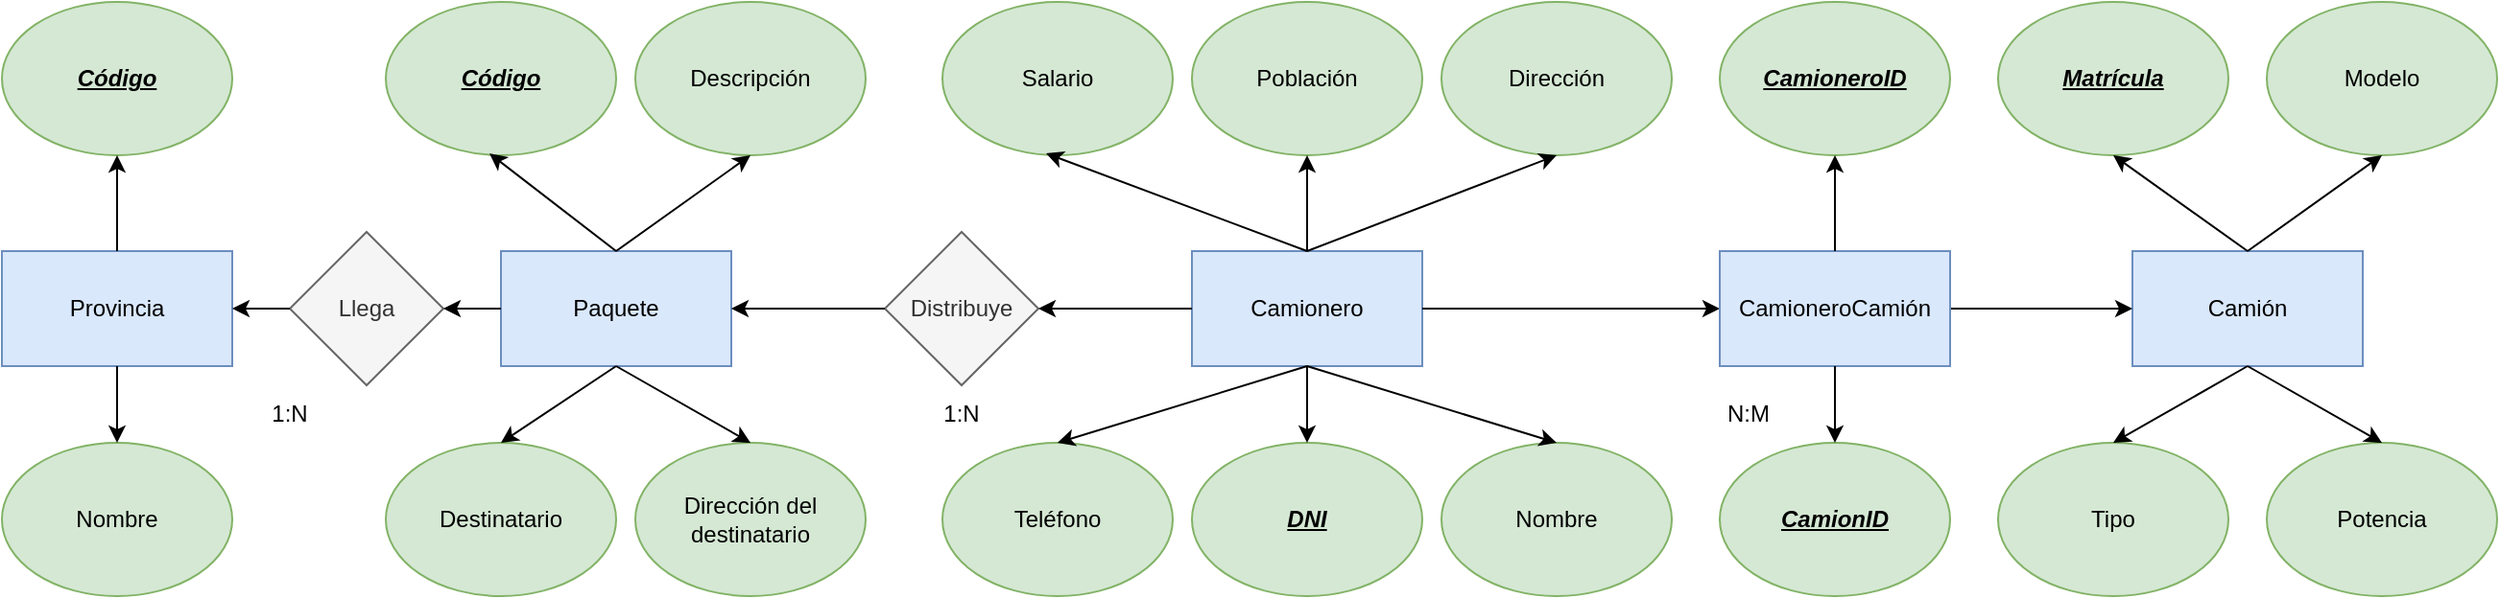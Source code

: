 <mxfile version="24.7.17">
  <diagram name="Page-1" id="ZufIBTcxjuJSeLiOCQ5U">
    <mxGraphModel dx="1763" dy="485" grid="1" gridSize="10" guides="1" tooltips="1" connect="1" arrows="1" fold="1" page="1" pageScale="1" pageWidth="850" pageHeight="1100" math="0" shadow="0">
      <root>
        <mxCell id="0" />
        <mxCell id="1" parent="0" />
        <mxCell id="un52fQZ92QlS_SPzwzZD-1" value="&lt;div&gt;Camionero&lt;/div&gt;" style="rounded=0;whiteSpace=wrap;html=1;fillColor=#dae8fc;strokeColor=#6c8ebf;" vertex="1" parent="1">
          <mxGeometry x="150" y="260" width="120" height="60" as="geometry" />
        </mxCell>
        <mxCell id="un52fQZ92QlS_SPzwzZD-2" value="DNI" style="ellipse;whiteSpace=wrap;html=1;fillColor=#d5e8d4;strokeColor=#82b366;fontStyle=7" vertex="1" parent="1">
          <mxGeometry x="150" y="360" width="120" height="80" as="geometry" />
        </mxCell>
        <mxCell id="un52fQZ92QlS_SPzwzZD-3" value="&lt;div&gt;Nombre&lt;/div&gt;" style="ellipse;whiteSpace=wrap;html=1;fillColor=#d5e8d4;strokeColor=#82b366;" vertex="1" parent="1">
          <mxGeometry x="280" y="360" width="120" height="80" as="geometry" />
        </mxCell>
        <mxCell id="un52fQZ92QlS_SPzwzZD-4" value="Teléfono" style="ellipse;whiteSpace=wrap;html=1;fillColor=#d5e8d4;strokeColor=#82b366;" vertex="1" parent="1">
          <mxGeometry x="20" y="360" width="120" height="80" as="geometry" />
        </mxCell>
        <mxCell id="un52fQZ92QlS_SPzwzZD-5" value="Dirección" style="ellipse;whiteSpace=wrap;html=1;fillColor=#d5e8d4;strokeColor=#82b366;" vertex="1" parent="1">
          <mxGeometry x="280" y="130" width="120" height="80" as="geometry" />
        </mxCell>
        <mxCell id="un52fQZ92QlS_SPzwzZD-6" value="Salario" style="ellipse;whiteSpace=wrap;html=1;fillColor=#d5e8d4;strokeColor=#82b366;" vertex="1" parent="1">
          <mxGeometry x="20" y="130" width="120" height="80" as="geometry" />
        </mxCell>
        <mxCell id="un52fQZ92QlS_SPzwzZD-7" value="Población" style="ellipse;whiteSpace=wrap;html=1;fillColor=#d5e8d4;strokeColor=#82b366;" vertex="1" parent="1">
          <mxGeometry x="150" y="130" width="120" height="80" as="geometry" />
        </mxCell>
        <mxCell id="un52fQZ92QlS_SPzwzZD-8" value="" style="endArrow=classic;html=1;rounded=0;exitX=0.5;exitY=0;exitDx=0;exitDy=0;entryX=0.45;entryY=0.988;entryDx=0;entryDy=0;entryPerimeter=0;" edge="1" parent="1" source="un52fQZ92QlS_SPzwzZD-1" target="un52fQZ92QlS_SPzwzZD-6">
          <mxGeometry width="50" height="50" relative="1" as="geometry">
            <mxPoint x="400" y="320" as="sourcePoint" />
            <mxPoint x="450" y="270" as="targetPoint" />
          </mxGeometry>
        </mxCell>
        <mxCell id="un52fQZ92QlS_SPzwzZD-9" value="" style="endArrow=classic;html=1;rounded=0;exitX=0.5;exitY=0;exitDx=0;exitDy=0;entryX=0.5;entryY=1;entryDx=0;entryDy=0;" edge="1" parent="1" source="un52fQZ92QlS_SPzwzZD-1" target="un52fQZ92QlS_SPzwzZD-7">
          <mxGeometry width="50" height="50" relative="1" as="geometry">
            <mxPoint x="400" y="320" as="sourcePoint" />
            <mxPoint x="450" y="270" as="targetPoint" />
          </mxGeometry>
        </mxCell>
        <mxCell id="un52fQZ92QlS_SPzwzZD-10" value="" style="endArrow=classic;html=1;rounded=0;exitX=0.5;exitY=0;exitDx=0;exitDy=0;entryX=0.5;entryY=1;entryDx=0;entryDy=0;" edge="1" parent="1" source="un52fQZ92QlS_SPzwzZD-1" target="un52fQZ92QlS_SPzwzZD-5">
          <mxGeometry width="50" height="50" relative="1" as="geometry">
            <mxPoint x="400" y="320" as="sourcePoint" />
            <mxPoint x="450" y="270" as="targetPoint" />
          </mxGeometry>
        </mxCell>
        <mxCell id="un52fQZ92QlS_SPzwzZD-11" value="" style="endArrow=classic;html=1;rounded=0;exitX=0.5;exitY=1;exitDx=0;exitDy=0;entryX=0.5;entryY=0;entryDx=0;entryDy=0;" edge="1" parent="1" source="un52fQZ92QlS_SPzwzZD-1" target="un52fQZ92QlS_SPzwzZD-4">
          <mxGeometry width="50" height="50" relative="1" as="geometry">
            <mxPoint x="400" y="320" as="sourcePoint" />
            <mxPoint x="450" y="270" as="targetPoint" />
          </mxGeometry>
        </mxCell>
        <mxCell id="un52fQZ92QlS_SPzwzZD-12" value="" style="endArrow=classic;html=1;rounded=0;exitX=0.5;exitY=1;exitDx=0;exitDy=0;entryX=0.5;entryY=0;entryDx=0;entryDy=0;" edge="1" parent="1" source="un52fQZ92QlS_SPzwzZD-1" target="un52fQZ92QlS_SPzwzZD-2">
          <mxGeometry width="50" height="50" relative="1" as="geometry">
            <mxPoint x="400" y="320" as="sourcePoint" />
            <mxPoint x="450" y="270" as="targetPoint" />
          </mxGeometry>
        </mxCell>
        <mxCell id="un52fQZ92QlS_SPzwzZD-13" value="" style="endArrow=classic;html=1;rounded=0;exitX=0.5;exitY=1;exitDx=0;exitDy=0;entryX=0.5;entryY=0;entryDx=0;entryDy=0;" edge="1" parent="1" source="un52fQZ92QlS_SPzwzZD-1" target="un52fQZ92QlS_SPzwzZD-3">
          <mxGeometry width="50" height="50" relative="1" as="geometry">
            <mxPoint x="400" y="320" as="sourcePoint" />
            <mxPoint x="450" y="270" as="targetPoint" />
          </mxGeometry>
        </mxCell>
        <mxCell id="un52fQZ92QlS_SPzwzZD-25" value="Paquete" style="rounded=0;whiteSpace=wrap;html=1;fillColor=#dae8fc;strokeColor=#6c8ebf;" vertex="1" parent="1">
          <mxGeometry x="-210" y="260" width="120" height="60" as="geometry" />
        </mxCell>
        <mxCell id="un52fQZ92QlS_SPzwzZD-26" value="Dirección del destinatario" style="ellipse;whiteSpace=wrap;html=1;fillColor=#d5e8d4;strokeColor=#82b366;" vertex="1" parent="1">
          <mxGeometry x="-140" y="360" width="120" height="80" as="geometry" />
        </mxCell>
        <mxCell id="un52fQZ92QlS_SPzwzZD-28" value="Destinatario" style="ellipse;whiteSpace=wrap;html=1;fillColor=#d5e8d4;strokeColor=#82b366;" vertex="1" parent="1">
          <mxGeometry x="-270" y="360" width="120" height="80" as="geometry" />
        </mxCell>
        <mxCell id="un52fQZ92QlS_SPzwzZD-30" value="Código" style="ellipse;whiteSpace=wrap;html=1;fillColor=#d5e8d4;strokeColor=#82b366;fontStyle=7" vertex="1" parent="1">
          <mxGeometry x="-270" y="130" width="120" height="80" as="geometry" />
        </mxCell>
        <mxCell id="un52fQZ92QlS_SPzwzZD-31" value="Descripción" style="ellipse;whiteSpace=wrap;html=1;fillColor=#d5e8d4;strokeColor=#82b366;" vertex="1" parent="1">
          <mxGeometry x="-140" y="130" width="120" height="80" as="geometry" />
        </mxCell>
        <mxCell id="un52fQZ92QlS_SPzwzZD-32" value="" style="endArrow=classic;html=1;rounded=0;exitX=0.5;exitY=0;exitDx=0;exitDy=0;entryX=0.45;entryY=0.988;entryDx=0;entryDy=0;entryPerimeter=0;" edge="1" parent="1" source="un52fQZ92QlS_SPzwzZD-25" target="un52fQZ92QlS_SPzwzZD-30">
          <mxGeometry width="50" height="50" relative="1" as="geometry">
            <mxPoint x="110" y="320" as="sourcePoint" />
            <mxPoint x="160" y="270" as="targetPoint" />
          </mxGeometry>
        </mxCell>
        <mxCell id="un52fQZ92QlS_SPzwzZD-33" value="" style="endArrow=classic;html=1;rounded=0;exitX=0.5;exitY=0;exitDx=0;exitDy=0;entryX=0.5;entryY=1;entryDx=0;entryDy=0;" edge="1" parent="1" source="un52fQZ92QlS_SPzwzZD-25" target="un52fQZ92QlS_SPzwzZD-31">
          <mxGeometry width="50" height="50" relative="1" as="geometry">
            <mxPoint x="110" y="320" as="sourcePoint" />
            <mxPoint x="160" y="270" as="targetPoint" />
          </mxGeometry>
        </mxCell>
        <mxCell id="un52fQZ92QlS_SPzwzZD-35" value="" style="endArrow=classic;html=1;rounded=0;exitX=0.5;exitY=1;exitDx=0;exitDy=0;entryX=0.5;entryY=0;entryDx=0;entryDy=0;" edge="1" parent="1" source="un52fQZ92QlS_SPzwzZD-25" target="un52fQZ92QlS_SPzwzZD-28">
          <mxGeometry width="50" height="50" relative="1" as="geometry">
            <mxPoint x="110" y="320" as="sourcePoint" />
            <mxPoint x="160" y="270" as="targetPoint" />
          </mxGeometry>
        </mxCell>
        <mxCell id="un52fQZ92QlS_SPzwzZD-36" value="" style="endArrow=classic;html=1;rounded=0;exitX=0.5;exitY=1;exitDx=0;exitDy=0;entryX=0.5;entryY=0;entryDx=0;entryDy=0;" edge="1" parent="1" source="un52fQZ92QlS_SPzwzZD-25" target="un52fQZ92QlS_SPzwzZD-26">
          <mxGeometry width="50" height="50" relative="1" as="geometry">
            <mxPoint x="110" y="320" as="sourcePoint" />
            <mxPoint x="160" y="270" as="targetPoint" />
          </mxGeometry>
        </mxCell>
        <mxCell id="un52fQZ92QlS_SPzwzZD-58" value="Provincia" style="rounded=0;whiteSpace=wrap;html=1;fillColor=#dae8fc;strokeColor=#6c8ebf;" vertex="1" parent="1">
          <mxGeometry x="-470" y="260" width="120" height="60" as="geometry" />
        </mxCell>
        <mxCell id="un52fQZ92QlS_SPzwzZD-60" value="Nombre" style="ellipse;whiteSpace=wrap;html=1;fillColor=#d5e8d4;strokeColor=#82b366;" vertex="1" parent="1">
          <mxGeometry x="-470" y="360" width="120" height="80" as="geometry" />
        </mxCell>
        <mxCell id="un52fQZ92QlS_SPzwzZD-61" value="Código" style="ellipse;whiteSpace=wrap;html=1;fillColor=#d5e8d4;strokeColor=#82b366;fontStyle=7" vertex="1" parent="1">
          <mxGeometry x="-470" y="130" width="120" height="80" as="geometry" />
        </mxCell>
        <mxCell id="un52fQZ92QlS_SPzwzZD-63" value="" style="endArrow=classic;html=1;rounded=0;exitX=0.5;exitY=0;exitDx=0;exitDy=0;entryX=0.5;entryY=1;entryDx=0;entryDy=0;" edge="1" parent="1" source="un52fQZ92QlS_SPzwzZD-58" target="un52fQZ92QlS_SPzwzZD-61">
          <mxGeometry width="50" height="50" relative="1" as="geometry">
            <mxPoint x="-150" y="320" as="sourcePoint" />
            <mxPoint x="-100" y="270" as="targetPoint" />
          </mxGeometry>
        </mxCell>
        <mxCell id="un52fQZ92QlS_SPzwzZD-65" value="" style="endArrow=classic;html=1;rounded=0;exitX=0.5;exitY=1;exitDx=0;exitDy=0;entryX=0.5;entryY=0;entryDx=0;entryDy=0;" edge="1" parent="1" source="un52fQZ92QlS_SPzwzZD-58" target="un52fQZ92QlS_SPzwzZD-60">
          <mxGeometry width="50" height="50" relative="1" as="geometry">
            <mxPoint x="-150" y="320" as="sourcePoint" />
            <mxPoint x="-100" y="270" as="targetPoint" />
          </mxGeometry>
        </mxCell>
        <mxCell id="un52fQZ92QlS_SPzwzZD-67" value="&lt;div&gt;Camión&lt;/div&gt;" style="rounded=0;whiteSpace=wrap;html=1;fillColor=#dae8fc;strokeColor=#6c8ebf;" vertex="1" parent="1">
          <mxGeometry x="640" y="260" width="120" height="60" as="geometry" />
        </mxCell>
        <mxCell id="un52fQZ92QlS_SPzwzZD-68" value="&lt;div&gt;Potencia&lt;/div&gt;" style="ellipse;whiteSpace=wrap;html=1;fillColor=#d5e8d4;strokeColor=#82b366;" vertex="1" parent="1">
          <mxGeometry x="710" y="360" width="120" height="80" as="geometry" />
        </mxCell>
        <mxCell id="un52fQZ92QlS_SPzwzZD-70" value="Tipo" style="ellipse;whiteSpace=wrap;html=1;fillColor=#d5e8d4;strokeColor=#82b366;" vertex="1" parent="1">
          <mxGeometry x="570" y="360" width="120" height="80" as="geometry" />
        </mxCell>
        <mxCell id="un52fQZ92QlS_SPzwzZD-72" value="Matrícula" style="ellipse;whiteSpace=wrap;html=1;fillColor=#d5e8d4;strokeColor=#82b366;fontStyle=7" vertex="1" parent="1">
          <mxGeometry x="570" y="130" width="120" height="80" as="geometry" />
        </mxCell>
        <mxCell id="un52fQZ92QlS_SPzwzZD-73" value="&lt;div&gt;Modelo&lt;/div&gt;" style="ellipse;whiteSpace=wrap;html=1;fillColor=#d5e8d4;strokeColor=#82b366;" vertex="1" parent="1">
          <mxGeometry x="710" y="130" width="120" height="80" as="geometry" />
        </mxCell>
        <mxCell id="un52fQZ92QlS_SPzwzZD-74" value="" style="endArrow=classic;html=1;rounded=0;exitX=0.5;exitY=0;exitDx=0;exitDy=0;entryX=0.5;entryY=1;entryDx=0;entryDy=0;" edge="1" parent="1" source="un52fQZ92QlS_SPzwzZD-67" target="un52fQZ92QlS_SPzwzZD-72">
          <mxGeometry width="50" height="50" relative="1" as="geometry">
            <mxPoint x="890" y="320" as="sourcePoint" />
            <mxPoint x="564.0" y="209.04" as="targetPoint" />
          </mxGeometry>
        </mxCell>
        <mxCell id="un52fQZ92QlS_SPzwzZD-75" value="" style="endArrow=classic;html=1;rounded=0;exitX=0.5;exitY=0;exitDx=0;exitDy=0;entryX=0.5;entryY=1;entryDx=0;entryDy=0;" edge="1" parent="1" source="un52fQZ92QlS_SPzwzZD-67" target="un52fQZ92QlS_SPzwzZD-73">
          <mxGeometry width="50" height="50" relative="1" as="geometry">
            <mxPoint x="890" y="320" as="sourcePoint" />
            <mxPoint x="940" y="270" as="targetPoint" />
          </mxGeometry>
        </mxCell>
        <mxCell id="un52fQZ92QlS_SPzwzZD-77" value="" style="endArrow=classic;html=1;rounded=0;exitX=0.5;exitY=1;exitDx=0;exitDy=0;entryX=0.5;entryY=0;entryDx=0;entryDy=0;" edge="1" parent="1" source="un52fQZ92QlS_SPzwzZD-67" target="un52fQZ92QlS_SPzwzZD-70">
          <mxGeometry width="50" height="50" relative="1" as="geometry">
            <mxPoint x="890" y="320" as="sourcePoint" />
            <mxPoint x="570" y="360" as="targetPoint" />
          </mxGeometry>
        </mxCell>
        <mxCell id="un52fQZ92QlS_SPzwzZD-78" value="" style="endArrow=classic;html=1;rounded=0;exitX=0.5;exitY=1;exitDx=0;exitDy=0;entryX=0.5;entryY=0;entryDx=0;entryDy=0;" edge="1" parent="1" source="un52fQZ92QlS_SPzwzZD-67" target="un52fQZ92QlS_SPzwzZD-68">
          <mxGeometry width="50" height="50" relative="1" as="geometry">
            <mxPoint x="890" y="320" as="sourcePoint" />
            <mxPoint x="940" y="270" as="targetPoint" />
          </mxGeometry>
        </mxCell>
        <mxCell id="un52fQZ92QlS_SPzwzZD-81" value="" style="endArrow=classic;html=1;rounded=0;exitX=1;exitY=0.5;exitDx=0;exitDy=0;entryX=0;entryY=0.5;entryDx=0;entryDy=0;" edge="1" parent="1" source="un52fQZ92QlS_SPzwzZD-1" target="un52fQZ92QlS_SPzwzZD-135">
          <mxGeometry width="50" height="50" relative="1" as="geometry">
            <mxPoint x="380" y="370" as="sourcePoint" />
            <mxPoint x="350" y="290" as="targetPoint" />
          </mxGeometry>
        </mxCell>
        <mxCell id="un52fQZ92QlS_SPzwzZD-82" value="" style="endArrow=classic;html=1;rounded=0;entryX=0;entryY=0.5;entryDx=0;entryDy=0;exitX=1;exitY=0.5;exitDx=0;exitDy=0;" edge="1" parent="1" source="un52fQZ92QlS_SPzwzZD-135" target="un52fQZ92QlS_SPzwzZD-67">
          <mxGeometry width="50" height="50" relative="1" as="geometry">
            <mxPoint x="700" y="295" as="sourcePoint" />
            <mxPoint x="650" y="325" as="targetPoint" />
          </mxGeometry>
        </mxCell>
        <mxCell id="un52fQZ92QlS_SPzwzZD-85" value="Distribuye" style="rhombus;whiteSpace=wrap;html=1;fillColor=#f5f5f5;fontColor=#333333;strokeColor=#666666;" vertex="1" parent="1">
          <mxGeometry x="-10" y="250" width="80" height="80" as="geometry" />
        </mxCell>
        <mxCell id="un52fQZ92QlS_SPzwzZD-86" value="" style="endArrow=classic;html=1;rounded=0;exitX=0;exitY=0.5;exitDx=0;exitDy=0;entryX=1;entryY=0.5;entryDx=0;entryDy=0;" edge="1" parent="1" source="un52fQZ92QlS_SPzwzZD-1" target="un52fQZ92QlS_SPzwzZD-85">
          <mxGeometry width="50" height="50" relative="1" as="geometry">
            <mxPoint x="-140" y="350" as="sourcePoint" />
            <mxPoint x="-90" y="300" as="targetPoint" />
          </mxGeometry>
        </mxCell>
        <mxCell id="un52fQZ92QlS_SPzwzZD-87" value="" style="endArrow=classic;html=1;rounded=0;entryX=1;entryY=0.5;entryDx=0;entryDy=0;exitX=0;exitY=0.5;exitDx=0;exitDy=0;" edge="1" parent="1" source="un52fQZ92QlS_SPzwzZD-85" target="un52fQZ92QlS_SPzwzZD-25">
          <mxGeometry width="50" height="50" relative="1" as="geometry">
            <mxPoint x="-140" y="350" as="sourcePoint" />
            <mxPoint x="-90" y="300" as="targetPoint" />
          </mxGeometry>
        </mxCell>
        <mxCell id="un52fQZ92QlS_SPzwzZD-96" value="Llega" style="rhombus;whiteSpace=wrap;html=1;fillColor=#f5f5f5;fontColor=#333333;strokeColor=#666666;" vertex="1" parent="1">
          <mxGeometry x="-320" y="250" width="80" height="80" as="geometry" />
        </mxCell>
        <mxCell id="un52fQZ92QlS_SPzwzZD-97" value="" style="endArrow=classic;html=1;rounded=0;entryX=1;entryY=0.5;entryDx=0;entryDy=0;exitX=0;exitY=0.5;exitDx=0;exitDy=0;" edge="1" parent="1" source="un52fQZ92QlS_SPzwzZD-25" target="un52fQZ92QlS_SPzwzZD-96">
          <mxGeometry width="50" height="50" relative="1" as="geometry">
            <mxPoint x="-290" y="380" as="sourcePoint" />
            <mxPoint x="-240" y="330" as="targetPoint" />
          </mxGeometry>
        </mxCell>
        <mxCell id="un52fQZ92QlS_SPzwzZD-99" value="" style="endArrow=classic;html=1;rounded=0;exitX=0;exitY=0.5;exitDx=0;exitDy=0;entryX=1;entryY=0.5;entryDx=0;entryDy=0;" edge="1" parent="1" source="un52fQZ92QlS_SPzwzZD-96" target="un52fQZ92QlS_SPzwzZD-58">
          <mxGeometry width="50" height="50" relative="1" as="geometry">
            <mxPoint x="-290" y="380" as="sourcePoint" />
            <mxPoint x="-240" y="330" as="targetPoint" />
          </mxGeometry>
        </mxCell>
        <mxCell id="un52fQZ92QlS_SPzwzZD-108" value="1:N" style="text;html=1;align=center;verticalAlign=middle;whiteSpace=wrap;rounded=0;" vertex="1" parent="1">
          <mxGeometry y="330" width="60" height="30" as="geometry" />
        </mxCell>
        <mxCell id="un52fQZ92QlS_SPzwzZD-109" value="N:M" style="text;html=1;align=center;verticalAlign=middle;whiteSpace=wrap;rounded=0;" vertex="1" parent="1">
          <mxGeometry x="410" y="330" width="60" height="30" as="geometry" />
        </mxCell>
        <mxCell id="un52fQZ92QlS_SPzwzZD-134" value="1:N" style="text;html=1;align=center;verticalAlign=middle;whiteSpace=wrap;rounded=0;" vertex="1" parent="1">
          <mxGeometry x="-350" y="330" width="60" height="30" as="geometry" />
        </mxCell>
        <mxCell id="un52fQZ92QlS_SPzwzZD-135" value="&lt;div&gt;CamioneroCamión&lt;/div&gt;" style="rounded=0;whiteSpace=wrap;html=1;fillColor=#dae8fc;strokeColor=#6c8ebf;" vertex="1" parent="1">
          <mxGeometry x="425" y="260" width="120" height="60" as="geometry" />
        </mxCell>
        <mxCell id="un52fQZ92QlS_SPzwzZD-136" value="CamioneroID" style="ellipse;whiteSpace=wrap;html=1;fillColor=#d5e8d4;strokeColor=#82b366;fontStyle=7" vertex="1" parent="1">
          <mxGeometry x="425" y="130" width="120" height="80" as="geometry" />
        </mxCell>
        <mxCell id="un52fQZ92QlS_SPzwzZD-137" value="CamionID" style="ellipse;whiteSpace=wrap;html=1;fillColor=#d5e8d4;strokeColor=#82b366;fontStyle=7" vertex="1" parent="1">
          <mxGeometry x="425" y="360" width="120" height="80" as="geometry" />
        </mxCell>
        <mxCell id="un52fQZ92QlS_SPzwzZD-139" value="" style="endArrow=classic;html=1;rounded=0;entryX=0.5;entryY=1;entryDx=0;entryDy=0;exitX=0.5;exitY=0;exitDx=0;exitDy=0;" edge="1" parent="1" source="un52fQZ92QlS_SPzwzZD-135" target="un52fQZ92QlS_SPzwzZD-136">
          <mxGeometry width="50" height="50" relative="1" as="geometry">
            <mxPoint x="445" y="350" as="sourcePoint" />
            <mxPoint x="495" y="300" as="targetPoint" />
          </mxGeometry>
        </mxCell>
        <mxCell id="un52fQZ92QlS_SPzwzZD-140" value="" style="endArrow=classic;html=1;rounded=0;entryX=0.5;entryY=0;entryDx=0;entryDy=0;exitX=0.5;exitY=1;exitDx=0;exitDy=0;" edge="1" parent="1" source="un52fQZ92QlS_SPzwzZD-135" target="un52fQZ92QlS_SPzwzZD-137">
          <mxGeometry width="50" height="50" relative="1" as="geometry">
            <mxPoint x="445" y="350" as="sourcePoint" />
            <mxPoint x="495" y="300" as="targetPoint" />
          </mxGeometry>
        </mxCell>
      </root>
    </mxGraphModel>
  </diagram>
</mxfile>
